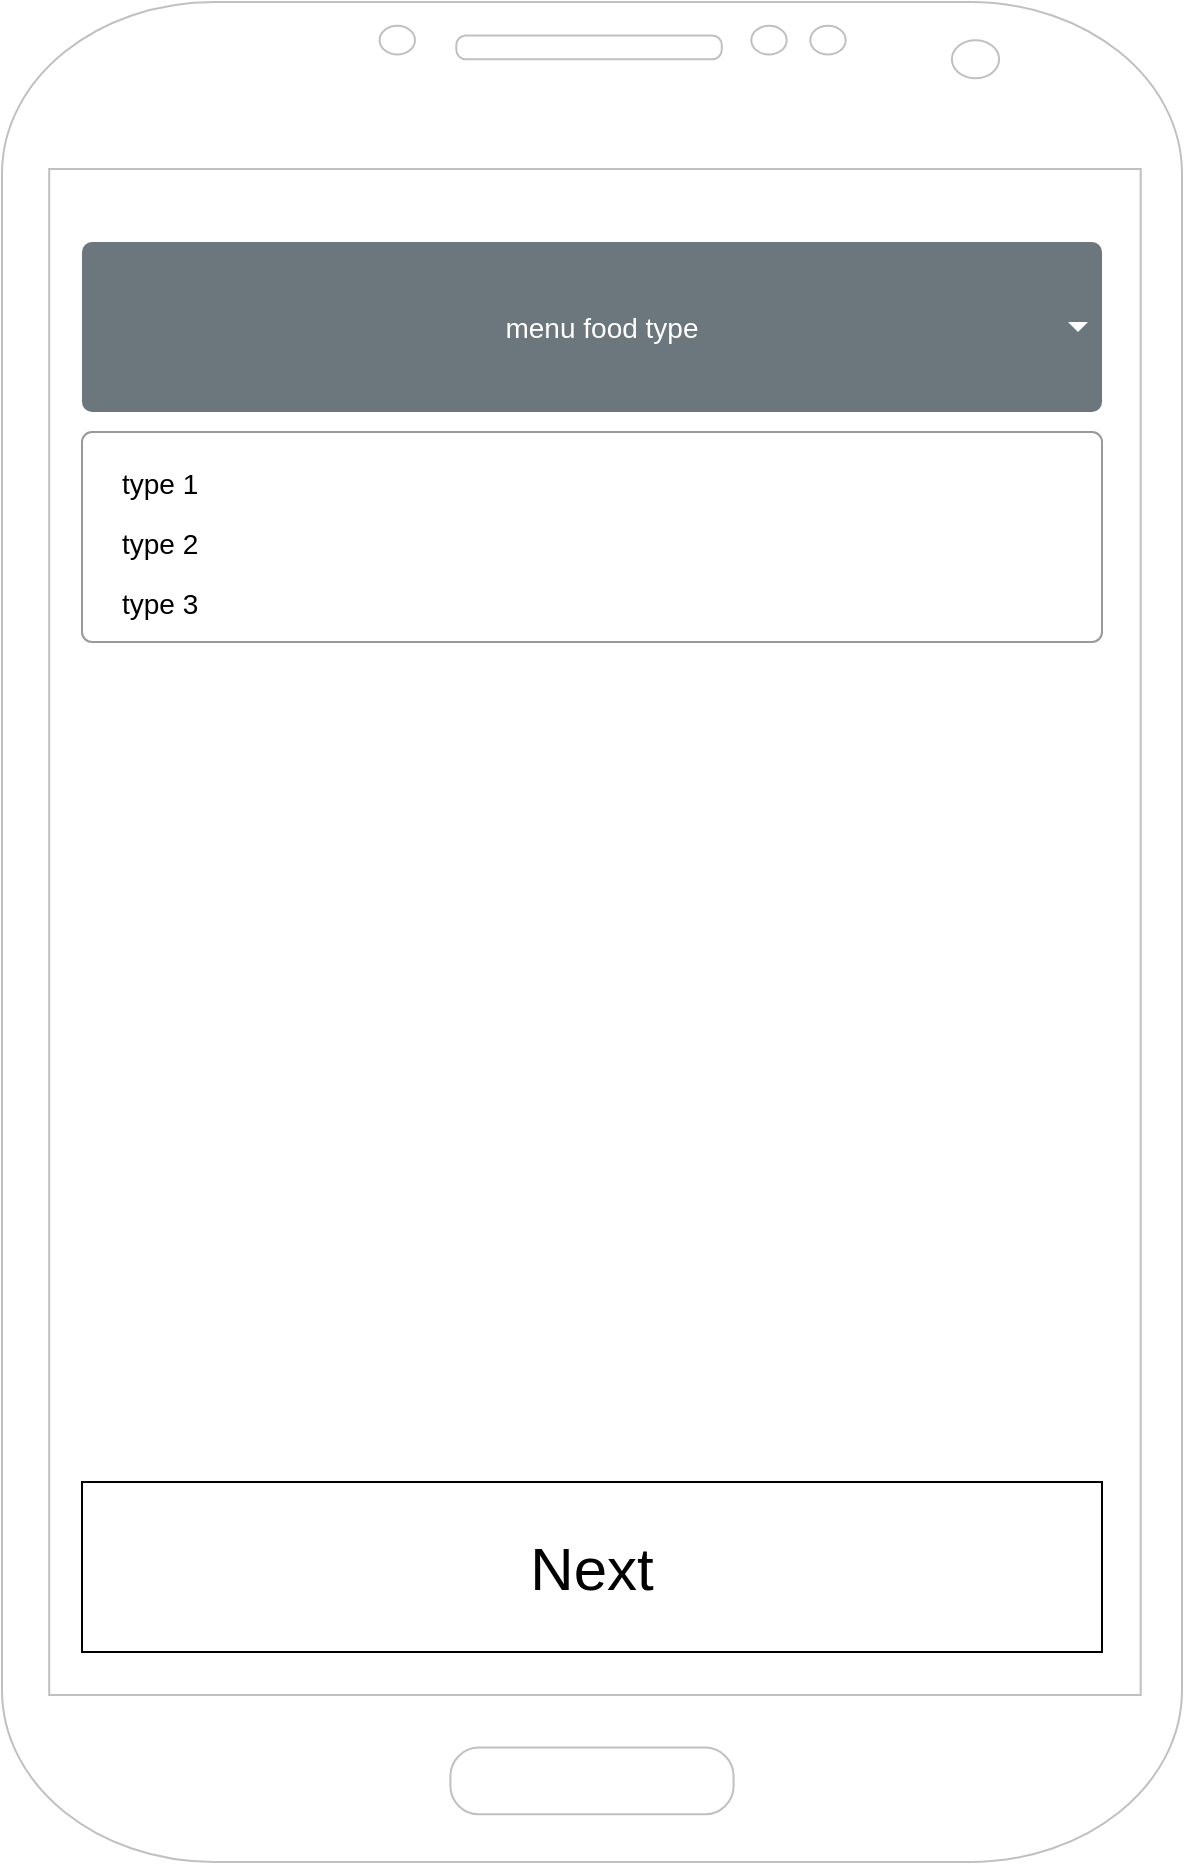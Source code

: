 <mxfile version="20.3.0" type="device"><diagram id="oUu6fIywYg_z34qvENUO" name="Page-1"><mxGraphModel dx="1172" dy="1863" grid="1" gridSize="10" guides="1" tooltips="1" connect="1" arrows="1" fold="1" page="1" pageScale="1" pageWidth="850" pageHeight="1100" math="0" shadow="0"><root><mxCell id="0"/><mxCell id="1" parent="0"/><mxCell id="ln-PFzvLRvAjCq2XHUa--20" value="restaurant" style="group" vertex="1" connectable="0" parent="1"><mxGeometry x="190" y="-215" width="590" height="930" as="geometry"/></mxCell><mxCell id="ln-PFzvLRvAjCq2XHUa--1" value="" style="verticalLabelPosition=bottom;verticalAlign=top;html=1;shadow=0;dashed=0;strokeWidth=1;shape=mxgraph.android.phone2;strokeColor=#c0c0c0;" vertex="1" parent="ln-PFzvLRvAjCq2XHUa--20"><mxGeometry width="590" height="930.0" as="geometry"/></mxCell><mxCell id="ln-PFzvLRvAjCq2XHUa--29" value="menu food type" style="html=1;shadow=0;dashed=0;shape=mxgraph.bootstrap.rrect;rSize=5;strokeColor=none;strokeWidth=1;fillColor=#6C767D;fontColor=#ffffff;whiteSpace=wrap;align=center;verticalAlign=middle;fontStyle=0;fontSize=14;spacingLeft=10;" vertex="1" parent="ln-PFzvLRvAjCq2XHUa--20"><mxGeometry x="40" y="120" width="510" height="85" as="geometry"/></mxCell><mxCell id="ln-PFzvLRvAjCq2XHUa--30" value="" style="shape=triangle;direction=south;fillColor=#ffffff;strokeColor=none;perimeter=none;fontSize=18;" vertex="1" parent="ln-PFzvLRvAjCq2XHUa--29"><mxGeometry x="1" y="0.5" width="10" height="5" relative="1" as="geometry"><mxPoint x="-17" y="-2.5" as="offset"/></mxGeometry></mxCell><mxCell id="ln-PFzvLRvAjCq2XHUa--31" value="" style="html=1;shadow=0;dashed=0;shape=mxgraph.bootstrap.rrect;rSize=5;fillColor=#ffffff;strokeColor=#999999;fontSize=18;" vertex="1" parent="ln-PFzvLRvAjCq2XHUa--20"><mxGeometry x="40" y="215" width="510" height="105" as="geometry"/></mxCell><mxCell id="ln-PFzvLRvAjCq2XHUa--32" value="type 1" style="fillColor=none;strokeColor=none;align=left;spacing=20;fontSize=14;" vertex="1" parent="ln-PFzvLRvAjCq2XHUa--31"><mxGeometry width="170" height="30" relative="1" as="geometry"><mxPoint y="10" as="offset"/></mxGeometry></mxCell><mxCell id="ln-PFzvLRvAjCq2XHUa--33" value="type 2" style="fillColor=none;strokeColor=none;align=left;spacing=20;fontSize=14;" vertex="1" parent="ln-PFzvLRvAjCq2XHUa--31"><mxGeometry width="170" height="30" relative="1" as="geometry"><mxPoint y="40" as="offset"/></mxGeometry></mxCell><mxCell id="ln-PFzvLRvAjCq2XHUa--34" value="type 3" style="fillColor=none;strokeColor=none;align=left;spacing=20;fontSize=14;" vertex="1" parent="ln-PFzvLRvAjCq2XHUa--31"><mxGeometry width="170" height="30" relative="1" as="geometry"><mxPoint y="70" as="offset"/></mxGeometry></mxCell><mxCell id="ln-PFzvLRvAjCq2XHUa--35" value="&lt;font style=&quot;font-size: 30px;&quot;&gt;Next&lt;/font&gt;" style="rounded=0;whiteSpace=wrap;html=1;fontSize=18;" vertex="1" parent="ln-PFzvLRvAjCq2XHUa--20"><mxGeometry x="40" y="740" width="510" height="85" as="geometry"/></mxCell></root></mxGraphModel></diagram></mxfile>